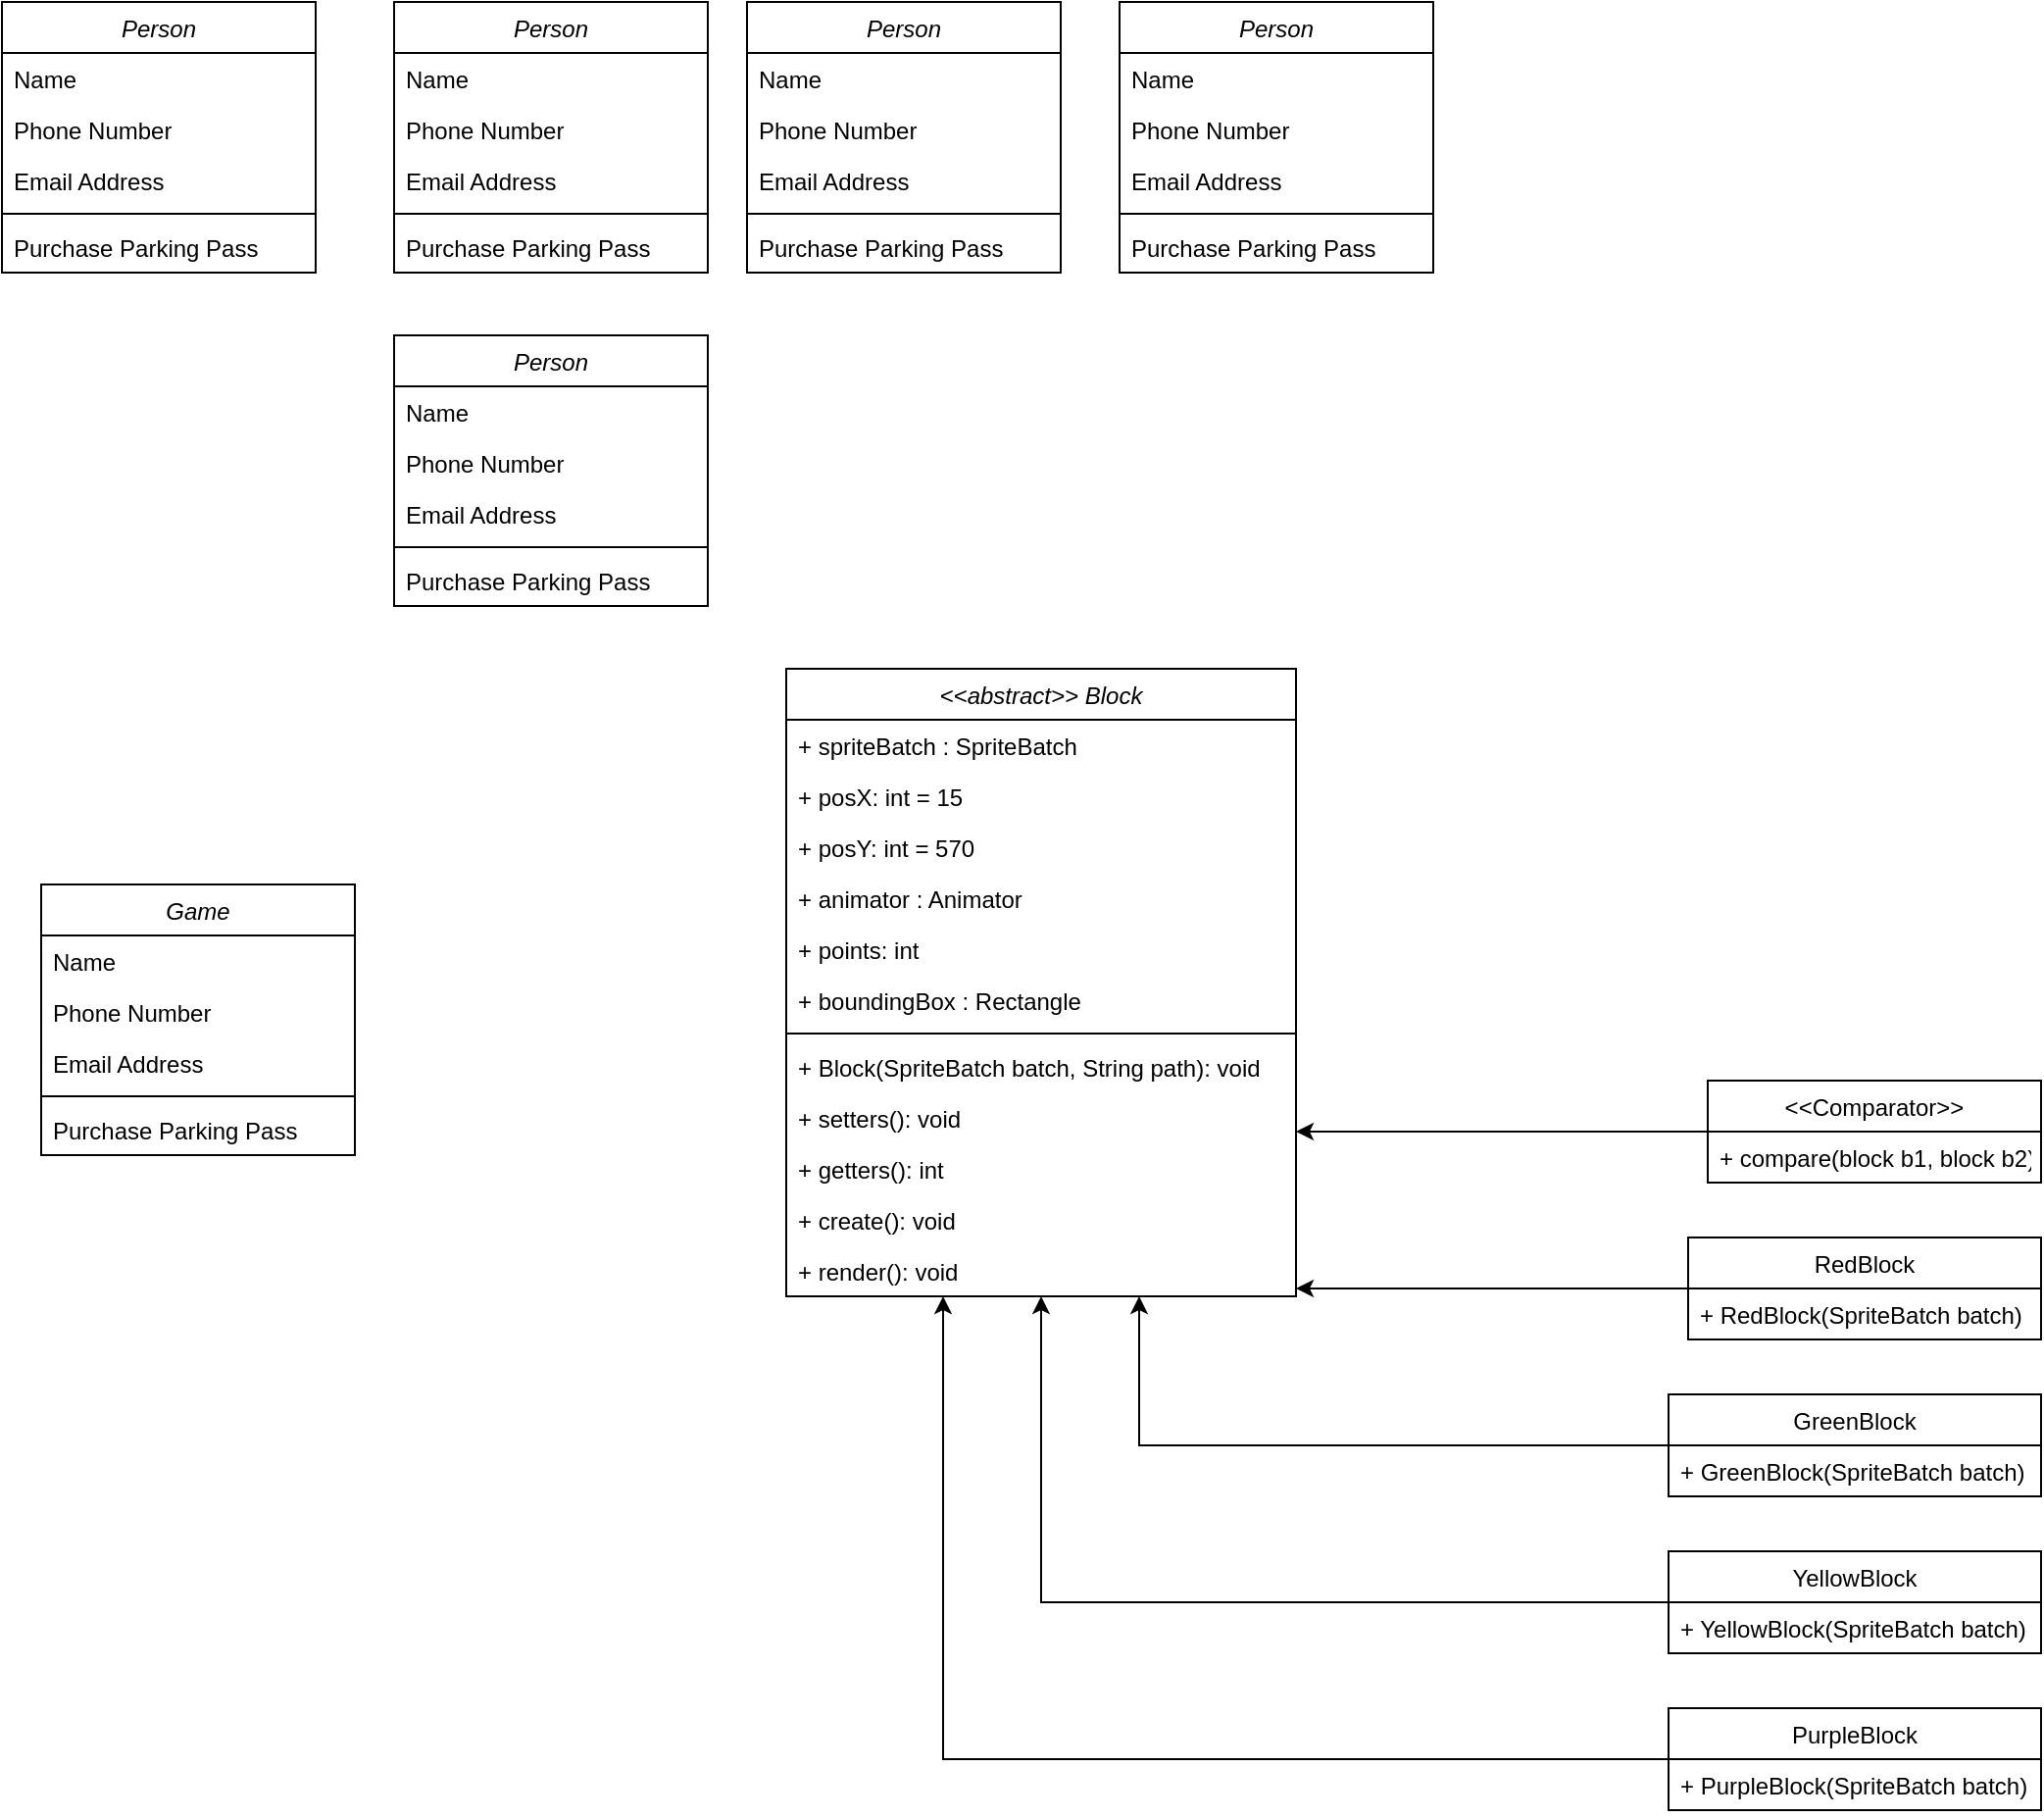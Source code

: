 <mxfile version="14.8.1" type="github">
  <diagram id="C5RBs43oDa-KdzZeNtuy" name="Page-1">
    <mxGraphModel dx="1490" dy="551" grid="1" gridSize="10" guides="1" tooltips="1" connect="1" arrows="1" fold="1" page="1" pageScale="1" pageWidth="827" pageHeight="1169" math="0" shadow="0">
      <root>
        <mxCell id="WIyWlLk6GJQsqaUBKTNV-0" />
        <mxCell id="WIyWlLk6GJQsqaUBKTNV-1" parent="WIyWlLk6GJQsqaUBKTNV-0" />
        <mxCell id="zkfFHV4jXpPFQw0GAbJ--0" value="Game" style="swimlane;fontStyle=2;align=center;verticalAlign=top;childLayout=stackLayout;horizontal=1;startSize=26;horizontalStack=0;resizeParent=1;resizeLast=0;collapsible=1;marginBottom=0;rounded=0;shadow=0;strokeWidth=1;" parent="WIyWlLk6GJQsqaUBKTNV-1" vertex="1">
          <mxGeometry x="620" y="670" width="160" height="138" as="geometry">
            <mxRectangle x="230" y="140" width="160" height="26" as="alternateBounds" />
          </mxGeometry>
        </mxCell>
        <mxCell id="zkfFHV4jXpPFQw0GAbJ--1" value="Name" style="text;align=left;verticalAlign=top;spacingLeft=4;spacingRight=4;overflow=hidden;rotatable=0;points=[[0,0.5],[1,0.5]];portConstraint=eastwest;" parent="zkfFHV4jXpPFQw0GAbJ--0" vertex="1">
          <mxGeometry y="26" width="160" height="26" as="geometry" />
        </mxCell>
        <mxCell id="zkfFHV4jXpPFQw0GAbJ--2" value="Phone Number" style="text;align=left;verticalAlign=top;spacingLeft=4;spacingRight=4;overflow=hidden;rotatable=0;points=[[0,0.5],[1,0.5]];portConstraint=eastwest;rounded=0;shadow=0;html=0;" parent="zkfFHV4jXpPFQw0GAbJ--0" vertex="1">
          <mxGeometry y="52" width="160" height="26" as="geometry" />
        </mxCell>
        <mxCell id="zkfFHV4jXpPFQw0GAbJ--3" value="Email Address" style="text;align=left;verticalAlign=top;spacingLeft=4;spacingRight=4;overflow=hidden;rotatable=0;points=[[0,0.5],[1,0.5]];portConstraint=eastwest;rounded=0;shadow=0;html=0;" parent="zkfFHV4jXpPFQw0GAbJ--0" vertex="1">
          <mxGeometry y="78" width="160" height="26" as="geometry" />
        </mxCell>
        <mxCell id="zkfFHV4jXpPFQw0GAbJ--4" value="" style="line;html=1;strokeWidth=1;align=left;verticalAlign=middle;spacingTop=-1;spacingLeft=3;spacingRight=3;rotatable=0;labelPosition=right;points=[];portConstraint=eastwest;" parent="zkfFHV4jXpPFQw0GAbJ--0" vertex="1">
          <mxGeometry y="104" width="160" height="8" as="geometry" />
        </mxCell>
        <mxCell id="zkfFHV4jXpPFQw0GAbJ--5" value="Purchase Parking Pass" style="text;align=left;verticalAlign=top;spacingLeft=4;spacingRight=4;overflow=hidden;rotatable=0;points=[[0,0.5],[1,0.5]];portConstraint=eastwest;" parent="zkfFHV4jXpPFQw0GAbJ--0" vertex="1">
          <mxGeometry y="112" width="160" height="26" as="geometry" />
        </mxCell>
        <mxCell id="kobQuYF01rp85UYOzgpy-57" style="edgeStyle=orthogonalEdgeStyle;rounded=0;orthogonalLoop=1;jettySize=auto;html=1;exitX=0;exitY=0.5;exitDx=0;exitDy=0;" edge="1" parent="WIyWlLk6GJQsqaUBKTNV-1" source="zkfFHV4jXpPFQw0GAbJ--13" target="kobQuYF01rp85UYOzgpy-54">
          <mxGeometry relative="1" as="geometry">
            <mxPoint x="1180" y="1000" as="targetPoint" />
            <Array as="points">
              <mxPoint x="1180" y="956" />
            </Array>
          </mxGeometry>
        </mxCell>
        <mxCell id="zkfFHV4jXpPFQw0GAbJ--13" value="GreenBlock" style="swimlane;fontStyle=0;align=center;verticalAlign=top;childLayout=stackLayout;horizontal=1;startSize=26;horizontalStack=0;resizeParent=1;resizeLast=0;collapsible=1;marginBottom=0;rounded=0;shadow=0;strokeWidth=1;" parent="WIyWlLk6GJQsqaUBKTNV-1" vertex="1">
          <mxGeometry x="1450" y="930" width="190" height="52" as="geometry">
            <mxRectangle x="340" y="380" width="170" height="26" as="alternateBounds" />
          </mxGeometry>
        </mxCell>
        <mxCell id="zkfFHV4jXpPFQw0GAbJ--14" value="+ GreenBlock(SpriteBatch batch)" style="text;align=left;verticalAlign=top;spacingLeft=4;spacingRight=4;overflow=hidden;rotatable=0;points=[[0,0.5],[1,0.5]];portConstraint=eastwest;" parent="zkfFHV4jXpPFQw0GAbJ--13" vertex="1">
          <mxGeometry y="26" width="190" height="26" as="geometry" />
        </mxCell>
        <mxCell id="kobQuYF01rp85UYOzgpy-0" value="Person" style="swimlane;fontStyle=2;align=center;verticalAlign=top;childLayout=stackLayout;horizontal=1;startSize=26;horizontalStack=0;resizeParent=1;resizeLast=0;collapsible=1;marginBottom=0;rounded=0;shadow=0;strokeWidth=1;" vertex="1" parent="WIyWlLk6GJQsqaUBKTNV-1">
          <mxGeometry x="600" y="220" width="160" height="138" as="geometry">
            <mxRectangle x="230" y="140" width="160" height="26" as="alternateBounds" />
          </mxGeometry>
        </mxCell>
        <mxCell id="kobQuYF01rp85UYOzgpy-1" value="Name" style="text;align=left;verticalAlign=top;spacingLeft=4;spacingRight=4;overflow=hidden;rotatable=0;points=[[0,0.5],[1,0.5]];portConstraint=eastwest;" vertex="1" parent="kobQuYF01rp85UYOzgpy-0">
          <mxGeometry y="26" width="160" height="26" as="geometry" />
        </mxCell>
        <mxCell id="kobQuYF01rp85UYOzgpy-2" value="Phone Number" style="text;align=left;verticalAlign=top;spacingLeft=4;spacingRight=4;overflow=hidden;rotatable=0;points=[[0,0.5],[1,0.5]];portConstraint=eastwest;rounded=0;shadow=0;html=0;" vertex="1" parent="kobQuYF01rp85UYOzgpy-0">
          <mxGeometry y="52" width="160" height="26" as="geometry" />
        </mxCell>
        <mxCell id="kobQuYF01rp85UYOzgpy-3" value="Email Address" style="text;align=left;verticalAlign=top;spacingLeft=4;spacingRight=4;overflow=hidden;rotatable=0;points=[[0,0.5],[1,0.5]];portConstraint=eastwest;rounded=0;shadow=0;html=0;" vertex="1" parent="kobQuYF01rp85UYOzgpy-0">
          <mxGeometry y="78" width="160" height="26" as="geometry" />
        </mxCell>
        <mxCell id="kobQuYF01rp85UYOzgpy-4" value="" style="line;html=1;strokeWidth=1;align=left;verticalAlign=middle;spacingTop=-1;spacingLeft=3;spacingRight=3;rotatable=0;labelPosition=right;points=[];portConstraint=eastwest;" vertex="1" parent="kobQuYF01rp85UYOzgpy-0">
          <mxGeometry y="104" width="160" height="8" as="geometry" />
        </mxCell>
        <mxCell id="kobQuYF01rp85UYOzgpy-5" value="Purchase Parking Pass" style="text;align=left;verticalAlign=top;spacingLeft=4;spacingRight=4;overflow=hidden;rotatable=0;points=[[0,0.5],[1,0.5]];portConstraint=eastwest;" vertex="1" parent="kobQuYF01rp85UYOzgpy-0">
          <mxGeometry y="112" width="160" height="26" as="geometry" />
        </mxCell>
        <mxCell id="kobQuYF01rp85UYOzgpy-7" value="Person" style="swimlane;fontStyle=2;align=center;verticalAlign=top;childLayout=stackLayout;horizontal=1;startSize=26;horizontalStack=0;resizeParent=1;resizeLast=0;collapsible=1;marginBottom=0;rounded=0;shadow=0;strokeWidth=1;" vertex="1" parent="WIyWlLk6GJQsqaUBKTNV-1">
          <mxGeometry x="800" y="220" width="160" height="138" as="geometry">
            <mxRectangle x="230" y="140" width="160" height="26" as="alternateBounds" />
          </mxGeometry>
        </mxCell>
        <mxCell id="kobQuYF01rp85UYOzgpy-8" value="Name" style="text;align=left;verticalAlign=top;spacingLeft=4;spacingRight=4;overflow=hidden;rotatable=0;points=[[0,0.5],[1,0.5]];portConstraint=eastwest;" vertex="1" parent="kobQuYF01rp85UYOzgpy-7">
          <mxGeometry y="26" width="160" height="26" as="geometry" />
        </mxCell>
        <mxCell id="kobQuYF01rp85UYOzgpy-9" value="Phone Number" style="text;align=left;verticalAlign=top;spacingLeft=4;spacingRight=4;overflow=hidden;rotatable=0;points=[[0,0.5],[1,0.5]];portConstraint=eastwest;rounded=0;shadow=0;html=0;" vertex="1" parent="kobQuYF01rp85UYOzgpy-7">
          <mxGeometry y="52" width="160" height="26" as="geometry" />
        </mxCell>
        <mxCell id="kobQuYF01rp85UYOzgpy-10" value="Email Address" style="text;align=left;verticalAlign=top;spacingLeft=4;spacingRight=4;overflow=hidden;rotatable=0;points=[[0,0.5],[1,0.5]];portConstraint=eastwest;rounded=0;shadow=0;html=0;" vertex="1" parent="kobQuYF01rp85UYOzgpy-7">
          <mxGeometry y="78" width="160" height="26" as="geometry" />
        </mxCell>
        <mxCell id="kobQuYF01rp85UYOzgpy-11" value="" style="line;html=1;strokeWidth=1;align=left;verticalAlign=middle;spacingTop=-1;spacingLeft=3;spacingRight=3;rotatable=0;labelPosition=right;points=[];portConstraint=eastwest;" vertex="1" parent="kobQuYF01rp85UYOzgpy-7">
          <mxGeometry y="104" width="160" height="8" as="geometry" />
        </mxCell>
        <mxCell id="kobQuYF01rp85UYOzgpy-12" value="Purchase Parking Pass" style="text;align=left;verticalAlign=top;spacingLeft=4;spacingRight=4;overflow=hidden;rotatable=0;points=[[0,0.5],[1,0.5]];portConstraint=eastwest;" vertex="1" parent="kobQuYF01rp85UYOzgpy-7">
          <mxGeometry y="112" width="160" height="26" as="geometry" />
        </mxCell>
        <mxCell id="kobQuYF01rp85UYOzgpy-14" value="Person" style="swimlane;fontStyle=2;align=center;verticalAlign=top;childLayout=stackLayout;horizontal=1;startSize=26;horizontalStack=0;resizeParent=1;resizeLast=0;collapsible=1;marginBottom=0;rounded=0;shadow=0;strokeWidth=1;" vertex="1" parent="WIyWlLk6GJQsqaUBKTNV-1">
          <mxGeometry x="980" y="220" width="160" height="138" as="geometry">
            <mxRectangle x="230" y="140" width="160" height="26" as="alternateBounds" />
          </mxGeometry>
        </mxCell>
        <mxCell id="kobQuYF01rp85UYOzgpy-15" value="Name" style="text;align=left;verticalAlign=top;spacingLeft=4;spacingRight=4;overflow=hidden;rotatable=0;points=[[0,0.5],[1,0.5]];portConstraint=eastwest;" vertex="1" parent="kobQuYF01rp85UYOzgpy-14">
          <mxGeometry y="26" width="160" height="26" as="geometry" />
        </mxCell>
        <mxCell id="kobQuYF01rp85UYOzgpy-16" value="Phone Number" style="text;align=left;verticalAlign=top;spacingLeft=4;spacingRight=4;overflow=hidden;rotatable=0;points=[[0,0.5],[1,0.5]];portConstraint=eastwest;rounded=0;shadow=0;html=0;" vertex="1" parent="kobQuYF01rp85UYOzgpy-14">
          <mxGeometry y="52" width="160" height="26" as="geometry" />
        </mxCell>
        <mxCell id="kobQuYF01rp85UYOzgpy-17" value="Email Address" style="text;align=left;verticalAlign=top;spacingLeft=4;spacingRight=4;overflow=hidden;rotatable=0;points=[[0,0.5],[1,0.5]];portConstraint=eastwest;rounded=0;shadow=0;html=0;" vertex="1" parent="kobQuYF01rp85UYOzgpy-14">
          <mxGeometry y="78" width="160" height="26" as="geometry" />
        </mxCell>
        <mxCell id="kobQuYF01rp85UYOzgpy-18" value="" style="line;html=1;strokeWidth=1;align=left;verticalAlign=middle;spacingTop=-1;spacingLeft=3;spacingRight=3;rotatable=0;labelPosition=right;points=[];portConstraint=eastwest;" vertex="1" parent="kobQuYF01rp85UYOzgpy-14">
          <mxGeometry y="104" width="160" height="8" as="geometry" />
        </mxCell>
        <mxCell id="kobQuYF01rp85UYOzgpy-19" value="Purchase Parking Pass" style="text;align=left;verticalAlign=top;spacingLeft=4;spacingRight=4;overflow=hidden;rotatable=0;points=[[0,0.5],[1,0.5]];portConstraint=eastwest;" vertex="1" parent="kobQuYF01rp85UYOzgpy-14">
          <mxGeometry y="112" width="160" height="26" as="geometry" />
        </mxCell>
        <mxCell id="kobQuYF01rp85UYOzgpy-20" value="Person" style="swimlane;fontStyle=2;align=center;verticalAlign=top;childLayout=stackLayout;horizontal=1;startSize=26;horizontalStack=0;resizeParent=1;resizeLast=0;collapsible=1;marginBottom=0;rounded=0;shadow=0;strokeWidth=1;" vertex="1" parent="WIyWlLk6GJQsqaUBKTNV-1">
          <mxGeometry x="1170" y="220" width="160" height="138" as="geometry">
            <mxRectangle x="230" y="140" width="160" height="26" as="alternateBounds" />
          </mxGeometry>
        </mxCell>
        <mxCell id="kobQuYF01rp85UYOzgpy-21" value="Name" style="text;align=left;verticalAlign=top;spacingLeft=4;spacingRight=4;overflow=hidden;rotatable=0;points=[[0,0.5],[1,0.5]];portConstraint=eastwest;" vertex="1" parent="kobQuYF01rp85UYOzgpy-20">
          <mxGeometry y="26" width="160" height="26" as="geometry" />
        </mxCell>
        <mxCell id="kobQuYF01rp85UYOzgpy-22" value="Phone Number" style="text;align=left;verticalAlign=top;spacingLeft=4;spacingRight=4;overflow=hidden;rotatable=0;points=[[0,0.5],[1,0.5]];portConstraint=eastwest;rounded=0;shadow=0;html=0;" vertex="1" parent="kobQuYF01rp85UYOzgpy-20">
          <mxGeometry y="52" width="160" height="26" as="geometry" />
        </mxCell>
        <mxCell id="kobQuYF01rp85UYOzgpy-23" value="Email Address" style="text;align=left;verticalAlign=top;spacingLeft=4;spacingRight=4;overflow=hidden;rotatable=0;points=[[0,0.5],[1,0.5]];portConstraint=eastwest;rounded=0;shadow=0;html=0;" vertex="1" parent="kobQuYF01rp85UYOzgpy-20">
          <mxGeometry y="78" width="160" height="26" as="geometry" />
        </mxCell>
        <mxCell id="kobQuYF01rp85UYOzgpy-24" value="" style="line;html=1;strokeWidth=1;align=left;verticalAlign=middle;spacingTop=-1;spacingLeft=3;spacingRight=3;rotatable=0;labelPosition=right;points=[];portConstraint=eastwest;" vertex="1" parent="kobQuYF01rp85UYOzgpy-20">
          <mxGeometry y="104" width="160" height="8" as="geometry" />
        </mxCell>
        <mxCell id="kobQuYF01rp85UYOzgpy-25" value="Purchase Parking Pass" style="text;align=left;verticalAlign=top;spacingLeft=4;spacingRight=4;overflow=hidden;rotatable=0;points=[[0,0.5],[1,0.5]];portConstraint=eastwest;" vertex="1" parent="kobQuYF01rp85UYOzgpy-20">
          <mxGeometry y="112" width="160" height="26" as="geometry" />
        </mxCell>
        <mxCell id="kobQuYF01rp85UYOzgpy-26" value="Person" style="swimlane;fontStyle=2;align=center;verticalAlign=top;childLayout=stackLayout;horizontal=1;startSize=26;horizontalStack=0;resizeParent=1;resizeLast=0;collapsible=1;marginBottom=0;rounded=0;shadow=0;strokeWidth=1;" vertex="1" parent="WIyWlLk6GJQsqaUBKTNV-1">
          <mxGeometry x="800" y="390" width="160" height="138" as="geometry">
            <mxRectangle x="230" y="140" width="160" height="26" as="alternateBounds" />
          </mxGeometry>
        </mxCell>
        <mxCell id="kobQuYF01rp85UYOzgpy-27" value="Name" style="text;align=left;verticalAlign=top;spacingLeft=4;spacingRight=4;overflow=hidden;rotatable=0;points=[[0,0.5],[1,0.5]];portConstraint=eastwest;" vertex="1" parent="kobQuYF01rp85UYOzgpy-26">
          <mxGeometry y="26" width="160" height="26" as="geometry" />
        </mxCell>
        <mxCell id="kobQuYF01rp85UYOzgpy-28" value="Phone Number" style="text;align=left;verticalAlign=top;spacingLeft=4;spacingRight=4;overflow=hidden;rotatable=0;points=[[0,0.5],[1,0.5]];portConstraint=eastwest;rounded=0;shadow=0;html=0;" vertex="1" parent="kobQuYF01rp85UYOzgpy-26">
          <mxGeometry y="52" width="160" height="26" as="geometry" />
        </mxCell>
        <mxCell id="kobQuYF01rp85UYOzgpy-29" value="Email Address" style="text;align=left;verticalAlign=top;spacingLeft=4;spacingRight=4;overflow=hidden;rotatable=0;points=[[0,0.5],[1,0.5]];portConstraint=eastwest;rounded=0;shadow=0;html=0;" vertex="1" parent="kobQuYF01rp85UYOzgpy-26">
          <mxGeometry y="78" width="160" height="26" as="geometry" />
        </mxCell>
        <mxCell id="kobQuYF01rp85UYOzgpy-30" value="" style="line;html=1;strokeWidth=1;align=left;verticalAlign=middle;spacingTop=-1;spacingLeft=3;spacingRight=3;rotatable=0;labelPosition=right;points=[];portConstraint=eastwest;" vertex="1" parent="kobQuYF01rp85UYOzgpy-26">
          <mxGeometry y="104" width="160" height="8" as="geometry" />
        </mxCell>
        <mxCell id="kobQuYF01rp85UYOzgpy-31" value="Purchase Parking Pass" style="text;align=left;verticalAlign=top;spacingLeft=4;spacingRight=4;overflow=hidden;rotatable=0;points=[[0,0.5],[1,0.5]];portConstraint=eastwest;" vertex="1" parent="kobQuYF01rp85UYOzgpy-26">
          <mxGeometry y="112" width="160" height="26" as="geometry" />
        </mxCell>
        <mxCell id="kobQuYF01rp85UYOzgpy-32" value="&lt;&lt;abstract&gt;&gt; Block" style="swimlane;fontStyle=2;align=center;verticalAlign=top;childLayout=stackLayout;horizontal=1;startSize=26;horizontalStack=0;resizeParent=1;resizeLast=0;collapsible=1;marginBottom=0;rounded=0;shadow=0;strokeWidth=1;" vertex="1" parent="WIyWlLk6GJQsqaUBKTNV-1">
          <mxGeometry x="1000" y="560" width="260" height="320" as="geometry">
            <mxRectangle x="1110" y="730" width="160" height="26" as="alternateBounds" />
          </mxGeometry>
        </mxCell>
        <mxCell id="kobQuYF01rp85UYOzgpy-35" value="+ spriteBatch : SpriteBatch" style="text;align=left;verticalAlign=top;spacingLeft=4;spacingRight=4;overflow=hidden;rotatable=0;points=[[0,0.5],[1,0.5]];portConstraint=eastwest;rounded=0;shadow=0;html=0;" vertex="1" parent="kobQuYF01rp85UYOzgpy-32">
          <mxGeometry y="26" width="260" height="26" as="geometry" />
        </mxCell>
        <mxCell id="kobQuYF01rp85UYOzgpy-33" value="+ posX: int = 15" style="text;align=left;verticalAlign=top;spacingLeft=4;spacingRight=4;overflow=hidden;rotatable=0;points=[[0,0.5],[1,0.5]];portConstraint=eastwest;" vertex="1" parent="kobQuYF01rp85UYOzgpy-32">
          <mxGeometry y="52" width="260" height="26" as="geometry" />
        </mxCell>
        <mxCell id="kobQuYF01rp85UYOzgpy-34" value="+ posY: int = 570" style="text;align=left;verticalAlign=top;spacingLeft=4;spacingRight=4;overflow=hidden;rotatable=0;points=[[0,0.5],[1,0.5]];portConstraint=eastwest;rounded=0;shadow=0;html=0;" vertex="1" parent="kobQuYF01rp85UYOzgpy-32">
          <mxGeometry y="78" width="260" height="26" as="geometry" />
        </mxCell>
        <mxCell id="kobQuYF01rp85UYOzgpy-46" value="+ animator : Animator" style="text;align=left;verticalAlign=top;spacingLeft=4;spacingRight=4;overflow=hidden;rotatable=0;points=[[0,0.5],[1,0.5]];portConstraint=eastwest;rounded=0;shadow=0;html=0;" vertex="1" parent="kobQuYF01rp85UYOzgpy-32">
          <mxGeometry y="104" width="260" height="26" as="geometry" />
        </mxCell>
        <mxCell id="kobQuYF01rp85UYOzgpy-47" value="+ points: int" style="text;align=left;verticalAlign=top;spacingLeft=4;spacingRight=4;overflow=hidden;rotatable=0;points=[[0,0.5],[1,0.5]];portConstraint=eastwest;rounded=0;shadow=0;html=0;" vertex="1" parent="kobQuYF01rp85UYOzgpy-32">
          <mxGeometry y="130" width="260" height="26" as="geometry" />
        </mxCell>
        <mxCell id="kobQuYF01rp85UYOzgpy-48" value="+ boundingBox : Rectangle" style="text;align=left;verticalAlign=top;spacingLeft=4;spacingRight=4;overflow=hidden;rotatable=0;points=[[0,0.5],[1,0.5]];portConstraint=eastwest;rounded=0;shadow=0;html=0;" vertex="1" parent="kobQuYF01rp85UYOzgpy-32">
          <mxGeometry y="156" width="260" height="26" as="geometry" />
        </mxCell>
        <mxCell id="kobQuYF01rp85UYOzgpy-36" value="" style="line;html=1;strokeWidth=1;align=left;verticalAlign=middle;spacingTop=-1;spacingLeft=3;spacingRight=3;rotatable=0;labelPosition=right;points=[];portConstraint=eastwest;" vertex="1" parent="kobQuYF01rp85UYOzgpy-32">
          <mxGeometry y="182" width="260" height="8" as="geometry" />
        </mxCell>
        <mxCell id="kobQuYF01rp85UYOzgpy-37" value="+ Block(SpriteBatch batch, String path): void" style="text;align=left;verticalAlign=top;spacingLeft=4;spacingRight=4;overflow=hidden;rotatable=0;points=[[0,0.5],[1,0.5]];portConstraint=eastwest;" vertex="1" parent="kobQuYF01rp85UYOzgpy-32">
          <mxGeometry y="190" width="260" height="26" as="geometry" />
        </mxCell>
        <mxCell id="kobQuYF01rp85UYOzgpy-51" value="+ setters(): void" style="text;align=left;verticalAlign=top;spacingLeft=4;spacingRight=4;overflow=hidden;rotatable=0;points=[[0,0.5],[1,0.5]];portConstraint=eastwest;" vertex="1" parent="kobQuYF01rp85UYOzgpy-32">
          <mxGeometry y="216" width="260" height="26" as="geometry" />
        </mxCell>
        <mxCell id="kobQuYF01rp85UYOzgpy-52" value="+ getters(): int" style="text;align=left;verticalAlign=top;spacingLeft=4;spacingRight=4;overflow=hidden;rotatable=0;points=[[0,0.5],[1,0.5]];portConstraint=eastwest;" vertex="1" parent="kobQuYF01rp85UYOzgpy-32">
          <mxGeometry y="242" width="260" height="26" as="geometry" />
        </mxCell>
        <mxCell id="kobQuYF01rp85UYOzgpy-53" value="+ create(): void" style="text;align=left;verticalAlign=top;spacingLeft=4;spacingRight=4;overflow=hidden;rotatable=0;points=[[0,0.5],[1,0.5]];portConstraint=eastwest;" vertex="1" parent="kobQuYF01rp85UYOzgpy-32">
          <mxGeometry y="268" width="260" height="26" as="geometry" />
        </mxCell>
        <mxCell id="kobQuYF01rp85UYOzgpy-54" value="+ render(): void" style="text;align=left;verticalAlign=top;spacingLeft=4;spacingRight=4;overflow=hidden;rotatable=0;points=[[0,0.5],[1,0.5]];portConstraint=eastwest;" vertex="1" parent="kobQuYF01rp85UYOzgpy-32">
          <mxGeometry y="294" width="260" height="26" as="geometry" />
        </mxCell>
        <mxCell id="kobQuYF01rp85UYOzgpy-56" style="edgeStyle=orthogonalEdgeStyle;rounded=0;orthogonalLoop=1;jettySize=auto;html=1;exitX=0;exitY=0.5;exitDx=0;exitDy=0;" edge="1" parent="WIyWlLk6GJQsqaUBKTNV-1" source="kobQuYF01rp85UYOzgpy-38" target="kobQuYF01rp85UYOzgpy-54">
          <mxGeometry relative="1" as="geometry">
            <Array as="points">
              <mxPoint x="1310" y="876" />
              <mxPoint x="1310" y="876" />
            </Array>
          </mxGeometry>
        </mxCell>
        <mxCell id="kobQuYF01rp85UYOzgpy-38" value="RedBlock" style="swimlane;fontStyle=0;align=center;verticalAlign=top;childLayout=stackLayout;horizontal=1;startSize=26;horizontalStack=0;resizeParent=1;resizeLast=0;collapsible=1;marginBottom=0;rounded=0;shadow=0;strokeWidth=1;" vertex="1" parent="WIyWlLk6GJQsqaUBKTNV-1">
          <mxGeometry x="1460" y="850" width="180" height="52" as="geometry">
            <mxRectangle x="340" y="380" width="170" height="26" as="alternateBounds" />
          </mxGeometry>
        </mxCell>
        <mxCell id="kobQuYF01rp85UYOzgpy-39" value="+ RedBlock(SpriteBatch batch)" style="text;align=left;verticalAlign=top;spacingLeft=4;spacingRight=4;overflow=hidden;rotatable=0;points=[[0,0.5],[1,0.5]];portConstraint=eastwest;" vertex="1" parent="kobQuYF01rp85UYOzgpy-38">
          <mxGeometry y="26" width="180" height="26" as="geometry" />
        </mxCell>
        <mxCell id="kobQuYF01rp85UYOzgpy-59" style="edgeStyle=orthogonalEdgeStyle;rounded=0;orthogonalLoop=1;jettySize=auto;html=1;exitX=0;exitY=0.5;exitDx=0;exitDy=0;" edge="1" parent="WIyWlLk6GJQsqaUBKTNV-1" source="kobQuYF01rp85UYOzgpy-40" target="kobQuYF01rp85UYOzgpy-54">
          <mxGeometry relative="1" as="geometry">
            <mxPoint x="1170" y="1000" as="targetPoint" />
            <Array as="points">
              <mxPoint x="1080" y="1116" />
            </Array>
          </mxGeometry>
        </mxCell>
        <mxCell id="kobQuYF01rp85UYOzgpy-40" value="PurpleBlock" style="swimlane;fontStyle=0;align=center;verticalAlign=top;childLayout=stackLayout;horizontal=1;startSize=26;horizontalStack=0;resizeParent=1;resizeLast=0;collapsible=1;marginBottom=0;rounded=0;shadow=0;strokeWidth=1;" vertex="1" parent="WIyWlLk6GJQsqaUBKTNV-1">
          <mxGeometry x="1450" y="1090" width="190" height="52" as="geometry">
            <mxRectangle x="340" y="380" width="170" height="26" as="alternateBounds" />
          </mxGeometry>
        </mxCell>
        <mxCell id="kobQuYF01rp85UYOzgpy-41" value="+ PurpleBlock(SpriteBatch batch)" style="text;align=left;verticalAlign=top;spacingLeft=4;spacingRight=4;overflow=hidden;rotatable=0;points=[[0,0.5],[1,0.5]];portConstraint=eastwest;" vertex="1" parent="kobQuYF01rp85UYOzgpy-40">
          <mxGeometry y="26" width="190" height="26" as="geometry" />
        </mxCell>
        <mxCell id="kobQuYF01rp85UYOzgpy-58" style="edgeStyle=orthogonalEdgeStyle;rounded=0;orthogonalLoop=1;jettySize=auto;html=1;exitX=0;exitY=0.5;exitDx=0;exitDy=0;" edge="1" parent="WIyWlLk6GJQsqaUBKTNV-1" source="kobQuYF01rp85UYOzgpy-42" target="kobQuYF01rp85UYOzgpy-54">
          <mxGeometry relative="1" as="geometry">
            <mxPoint x="1130" y="940" as="targetPoint" />
            <Array as="points">
              <mxPoint x="1130" y="1036" />
            </Array>
          </mxGeometry>
        </mxCell>
        <mxCell id="kobQuYF01rp85UYOzgpy-42" value="YellowBlock" style="swimlane;fontStyle=0;align=center;verticalAlign=top;childLayout=stackLayout;horizontal=1;startSize=26;horizontalStack=0;resizeParent=1;resizeLast=0;collapsible=1;marginBottom=0;rounded=0;shadow=0;strokeWidth=1;" vertex="1" parent="WIyWlLk6GJQsqaUBKTNV-1">
          <mxGeometry x="1450" y="1010" width="190" height="52" as="geometry">
            <mxRectangle x="340" y="380" width="170" height="26" as="alternateBounds" />
          </mxGeometry>
        </mxCell>
        <mxCell id="kobQuYF01rp85UYOzgpy-43" value="+ YellowBlock(SpriteBatch batch)" style="text;align=left;verticalAlign=top;spacingLeft=4;spacingRight=4;overflow=hidden;rotatable=0;points=[[0,0.5],[1,0.5]];portConstraint=eastwest;" vertex="1" parent="kobQuYF01rp85UYOzgpy-42">
          <mxGeometry y="26" width="190" height="26" as="geometry" />
        </mxCell>
        <mxCell id="kobQuYF01rp85UYOzgpy-55" style="edgeStyle=orthogonalEdgeStyle;rounded=0;orthogonalLoop=1;jettySize=auto;html=1;exitX=0;exitY=0.5;exitDx=0;exitDy=0;" edge="1" parent="WIyWlLk6GJQsqaUBKTNV-1" source="kobQuYF01rp85UYOzgpy-44">
          <mxGeometry relative="1" as="geometry">
            <mxPoint x="1260" y="796" as="targetPoint" />
            <Array as="points">
              <mxPoint x="1260" y="796" />
            </Array>
          </mxGeometry>
        </mxCell>
        <mxCell id="kobQuYF01rp85UYOzgpy-44" value="&lt;&lt;Comparator&gt;&gt;" style="swimlane;fontStyle=0;align=center;verticalAlign=top;childLayout=stackLayout;horizontal=1;startSize=26;horizontalStack=0;resizeParent=1;resizeLast=0;collapsible=1;marginBottom=0;rounded=0;shadow=0;strokeWidth=1;" vertex="1" parent="WIyWlLk6GJQsqaUBKTNV-1">
          <mxGeometry x="1470" y="770" width="170" height="52" as="geometry">
            <mxRectangle x="340" y="380" width="170" height="26" as="alternateBounds" />
          </mxGeometry>
        </mxCell>
        <mxCell id="kobQuYF01rp85UYOzgpy-45" value="+ compare(block b1, block b2)" style="text;align=left;verticalAlign=top;spacingLeft=4;spacingRight=4;overflow=hidden;rotatable=0;points=[[0,0.5],[1,0.5]];portConstraint=eastwest;" vertex="1" parent="kobQuYF01rp85UYOzgpy-44">
          <mxGeometry y="26" width="170" height="26" as="geometry" />
        </mxCell>
      </root>
    </mxGraphModel>
  </diagram>
</mxfile>
